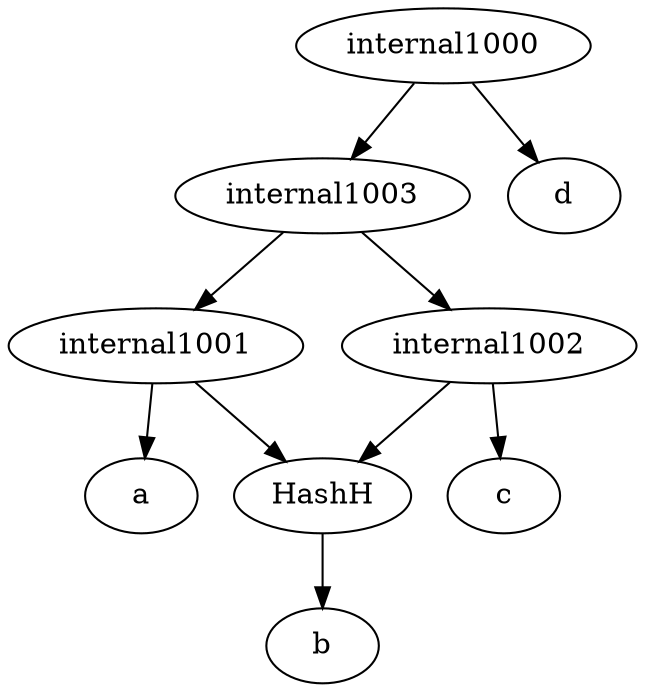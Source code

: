 strict digraph G1 {
HashH -> b
internal1001 -> HashH
internal1001 -> a
internal1002 -> c
internal1002 -> HashH
internal1003 -> internal1002
internal1003 -> internal1001
internal1000 -> d
internal1000 -> internal1003
}